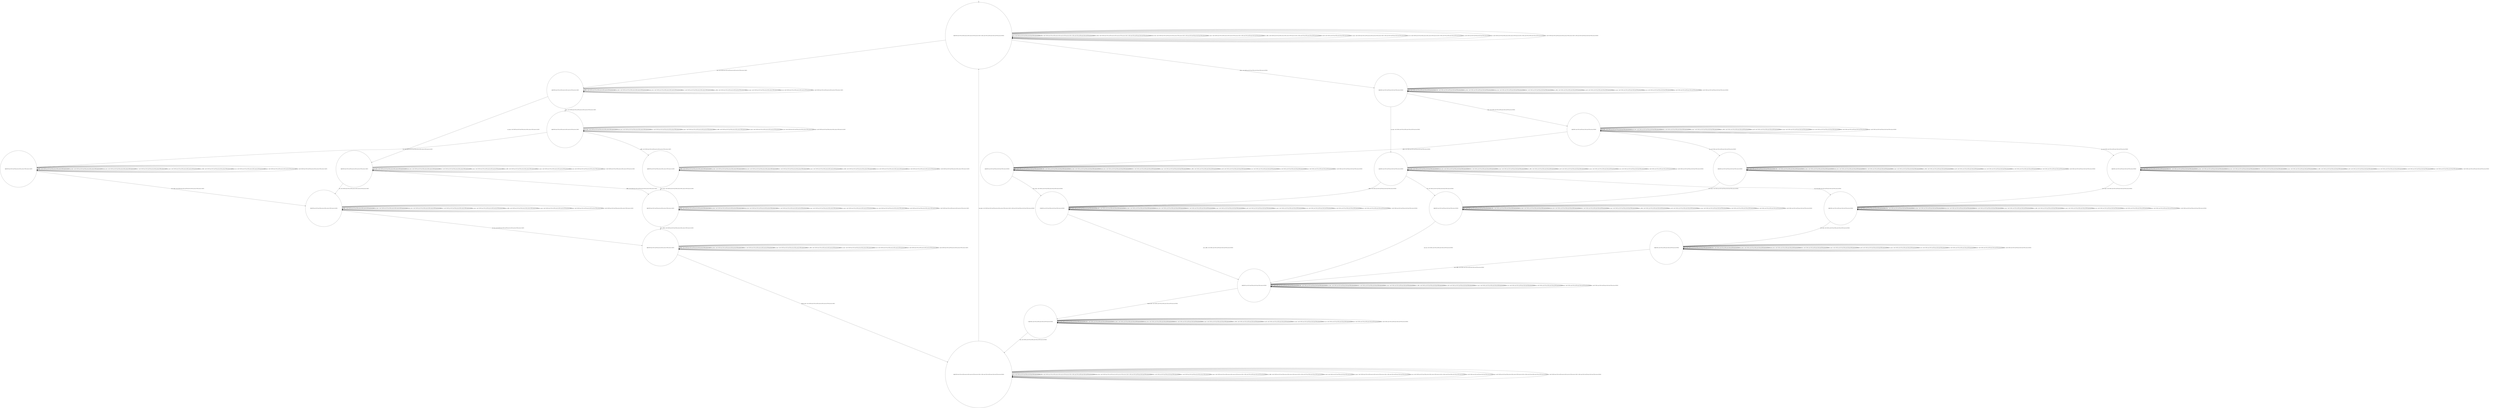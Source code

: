digraph g {
	edge [lblstyle="above, sloped"];
	s0 [shape="circle" label="0@[((EUR and COF and TEA and not DOL and not TON and not CAP) or (DOL and COF and TEA and CAP and TON and not EUR))]"];
	s1 [shape="circle" label="1@[((EUR and COF and TEA and not DOL and not TON and not CAP))]"];
	s2 [shape="circle" label="2@[((EUR and COF and TEA and not DOL and not TON and not CAP))]"];
	s3 [shape="circle" label="3@[((EUR and COF and TEA and not DOL and not TON and not CAP))]"];
	s4 [shape="circle" label="4@[((EUR and COF and TEA and not DOL and not TON and not CAP))]"];
	s5 [shape="circle" label="5@[((EUR and COF and TEA and not DOL and not TON and not CAP))]"];
	s6 [shape="circle" label="6@[((EUR and COF and TEA and not DOL and not TON and not CAP))]"];
	s7 [shape="circle" label="7@[((EUR and COF and TEA and not DOL and not TON and not CAP))]"];
	s8 [shape="circle" label="8@[((EUR and COF and TEA and not DOL and not TON and not CAP))]"];
	s9 [shape="circle" label="9@[((EUR and COF and TEA and not DOL and not TON and not CAP) or (DOL and COF and TEA and CAP and TON and not EUR))]"];
	s10 [shape="circle" label="10@[((DOL and COF and TEA and CAP and TON and not EUR))]"];
	s11 [shape="circle" label="11@[((DOL and COF and TEA and CAP and TON and not EUR))]"];
	s12 [shape="circle" label="12@[((DOL and COF and TEA and CAP and TON and not EUR))]"];
	s13 [shape="circle" label="13@[((DOL and COF and TEA and CAP and TON and not EUR))]"];
	s14 [shape="circle" label="14@[((DOL and COF and TEA and CAP and TON and not EUR))]"];
	s15 [shape="circle" label="15@[((DOL and COF and TEA and CAP and TON and not EUR))]"];
	s16 [shape="circle" label="16@[((DOL and COF and TEA and CAP and TON and not EUR))]"];
	s17 [shape="circle" label="17@[((DOL and COF and TEA and CAP and TON and not EUR))]"];
	s18 [shape="circle" label="18@[((DOL and COF and TEA and CAP and TON and not EUR))]"];
	s19 [shape="circle" label="19@[((DOL and COF and TEA and CAP and TON and not EUR))]"];
	s20 [shape="circle" label="20@[((DOL and COF and TEA and CAP and TON and not EUR))]"];
	s21 [shape="circle" label="21@[((DOL and COF and TEA and CAP and TON and not EUR))]"];
	s0 -> s0 [label="cap / nok() [((DOL and COF and TEA and CAP and TON and not EUR))]"];
	s0 -> s0 [label="coffee / nok() [((EUR and COF and TEA and not DOL and not TON and not CAP) or (DOL and COF and TEA and CAP and TON and not EUR))]"];
	s0 -> s0 [label="cup_taken / nok() [((EUR and COF and TEA and not DOL and not TON and not CAP) or (DOL and COF and TEA and CAP and TON and not EUR))]"];
	s0 -> s0 [label="display_done / nok() [((EUR and COF and TEA and not DOL and not TON and not CAP) or (DOL and COF and TEA and CAP and TON and not EUR))]"];
	s0 -> s10 [label="dollar / ok() [((DOL and COF and TEA and CAP and TON and not EUR))]"];
	s0 -> s1 [label="euro / ok() [((EUR and COF and TEA and not DOL and not TON and not CAP))]"];
	s0 -> s0 [label="no_sugar / nok() [((EUR and COF and TEA and not DOL and not TON and not CAP) or (DOL and COF and TEA and CAP and TON and not EUR))]"];
	s0 -> s0 [label="pour_coffee / nok() [((EUR and COF and TEA and not DOL and not TON and not CAP) or (DOL and COF and TEA and CAP and TON and not EUR))]"];
	s0 -> s0 [label="pour_milk / nok() [((DOL and COF and TEA and CAP and TON and not EUR))]"];
	s0 -> s0 [label="pour_sugar / nok() [((EUR and COF and TEA and not DOL and not TON and not CAP) or (DOL and COF and TEA and CAP and TON and not EUR))]"];
	s0 -> s0 [label="pour_tea / nok() [((EUR and COF and TEA and not DOL and not TON and not CAP) or (DOL and COF and TEA and CAP and TON and not EUR))]"];
	s0 -> s0 [label="ring / nok() [((DOL and COF and TEA and CAP and TON and not EUR))]"];
	s0 -> s0 [label="sugar / nok() [((EUR and COF and TEA and not DOL and not TON and not CAP) or (DOL and COF and TEA and CAP and TON and not EUR))]"];
	s0 -> s0 [label="tea / nok() [((EUR and COF and TEA and not DOL and not TON and not CAP) or (DOL and COF and TEA and CAP and TON and not EUR))]"];
	s1 -> s1 [label="coffee / nok() [((EUR and COF and TEA and not DOL and not TON and not CAP))]"];
	s1 -> s1 [label="cup_taken / nok() [((EUR and COF and TEA and not DOL and not TON and not CAP))]"];
	s1 -> s1 [label="display_done / nok() [((EUR and COF and TEA and not DOL and not TON and not CAP))]"];
	s1 -> s1 [label="euro / nok() [((EUR and COF and TEA and not DOL and not TON and not CAP))]"];
	s1 -> s2 [label="no_sugar / ok() [((EUR and COF and TEA and not DOL and not TON and not CAP))]"];
	s1 -> s1 [label="pour_coffee / nok() [((EUR and COF and TEA and not DOL and not TON and not CAP))]"];
	s1 -> s1 [label="pour_sugar / nok() [((EUR and COF and TEA and not DOL and not TON and not CAP))]"];
	s1 -> s1 [label="pour_tea / nok() [((EUR and COF and TEA and not DOL and not TON and not CAP))]"];
	s1 -> s3 [label="sugar / ok() [((EUR and COF and TEA and not DOL and not TON and not CAP))]"];
	s1 -> s1 [label="tea / nok() [((EUR and COF and TEA and not DOL and not TON and not CAP))]"];
	s2 -> s6 [label="coffee / ok() [((EUR and COF and TEA and not DOL and not TON and not CAP))]"];
	s2 -> s2 [label="cup_taken / nok() [((EUR and COF and TEA and not DOL and not TON and not CAP))]"];
	s2 -> s2 [label="display_done / nok() [((EUR and COF and TEA and not DOL and not TON and not CAP))]"];
	s2 -> s2 [label="euro / nok() [((EUR and COF and TEA and not DOL and not TON and not CAP))]"];
	s2 -> s2 [label="no_sugar / nok() [((EUR and COF and TEA and not DOL and not TON and not CAP))]"];
	s2 -> s2 [label="pour_coffee / nok() [((EUR and COF and TEA and not DOL and not TON and not CAP))]"];
	s2 -> s2 [label="pour_sugar / nok() [((EUR and COF and TEA and not DOL and not TON and not CAP))]"];
	s2 -> s2 [label="pour_tea / nok() [((EUR and COF and TEA and not DOL and not TON and not CAP))]"];
	s2 -> s2 [label="sugar / void() [((EUR and COF and TEA and not DOL and not TON and not CAP))]"];
	s2 -> s7 [label="tea / ok() [((EUR and COF and TEA and not DOL and not TON and not CAP))]"];
	s3 -> s4 [label="coffee / ok() [((EUR and COF and TEA and not DOL and not TON and not CAP))]"];
	s3 -> s3 [label="cup_taken / nok() [((EUR and COF and TEA and not DOL and not TON and not CAP))]"];
	s3 -> s3 [label="display_done / nok() [((EUR and COF and TEA and not DOL and not TON and not CAP))]"];
	s3 -> s3 [label="euro / nok() [((EUR and COF and TEA and not DOL and not TON and not CAP))]"];
	s3 -> s3 [label="no_sugar / void() [((EUR and COF and TEA and not DOL and not TON and not CAP))]"];
	s3 -> s3 [label="pour_coffee / nok() [((EUR and COF and TEA and not DOL and not TON and not CAP))]"];
	s3 -> s3 [label="pour_sugar / nok() [((EUR and COF and TEA and not DOL and not TON and not CAP))]"];
	s3 -> s3 [label="pour_tea / nok() [((EUR and COF and TEA and not DOL and not TON and not CAP))]"];
	s3 -> s3 [label="sugar / nok() [((EUR and COF and TEA and not DOL and not TON and not CAP))]"];
	s3 -> s5 [label="tea / ok() [((EUR and COF and TEA and not DOL and not TON and not CAP))]"];
	s4 -> s4 [label="coffee / nok() [((EUR and COF and TEA and not DOL and not TON and not CAP))]"];
	s4 -> s4 [label="cup_taken / nok() [((EUR and COF and TEA and not DOL and not TON and not CAP))]"];
	s4 -> s4 [label="display_done / nok() [((EUR and COF and TEA and not DOL and not TON and not CAP))]"];
	s4 -> s4 [label="euro / nok() [((EUR and COF and TEA and not DOL and not TON and not CAP))]"];
	s4 -> s4 [label="no_sugar / nok() [((EUR and COF and TEA and not DOL and not TON and not CAP))]"];
	s4 -> s4 [label="pour_coffee / nok() [((EUR and COF and TEA and not DOL and not TON and not CAP))]"];
	s4 -> s6 [label="pour_sugar / ok() [((EUR and COF and TEA and not DOL and not TON and not CAP))]"];
	s4 -> s4 [label="pour_tea / nok() [((EUR and COF and TEA and not DOL and not TON and not CAP))]"];
	s4 -> s4 [label="sugar / nok() [((EUR and COF and TEA and not DOL and not TON and not CAP))]"];
	s4 -> s4 [label="tea / void() [((EUR and COF and TEA and not DOL and not TON and not CAP))]"];
	s5 -> s5 [label="coffee / void() [((EUR and COF and TEA and not DOL and not TON and not CAP))]"];
	s5 -> s5 [label="cup_taken / nok() [((EUR and COF and TEA and not DOL and not TON and not CAP))]"];
	s5 -> s5 [label="display_done / nok() [((EUR and COF and TEA and not DOL and not TON and not CAP))]"];
	s5 -> s5 [label="euro / nok() [((EUR and COF and TEA and not DOL and not TON and not CAP))]"];
	s5 -> s5 [label="no_sugar / nok() [((EUR and COF and TEA and not DOL and not TON and not CAP))]"];
	s5 -> s5 [label="pour_coffee / nok() [((EUR and COF and TEA and not DOL and not TON and not CAP))]"];
	s5 -> s7 [label="pour_sugar / ok() [((EUR and COF and TEA and not DOL and not TON and not CAP))]"];
	s5 -> s5 [label="pour_tea / nok() [((EUR and COF and TEA and not DOL and not TON and not CAP))]"];
	s5 -> s5 [label="sugar / nok() [((EUR and COF and TEA and not DOL and not TON and not CAP))]"];
	s5 -> s5 [label="tea / nok() [((EUR and COF and TEA and not DOL and not TON and not CAP))]"];
	s6 -> s6 [label="coffee / nok() [((EUR and COF and TEA and not DOL and not TON and not CAP))]"];
	s6 -> s6 [label="cup_taken / nok() [((EUR and COF and TEA and not DOL and not TON and not CAP))]"];
	s6 -> s6 [label="display_done / nok() [((EUR and COF and TEA and not DOL and not TON and not CAP))]"];
	s6 -> s6 [label="euro / nok() [((EUR and COF and TEA and not DOL and not TON and not CAP))]"];
	s6 -> s6 [label="no_sugar / nok() [((EUR and COF and TEA and not DOL and not TON and not CAP))]"];
	s6 -> s8 [label="pour_coffee / ok() [((EUR and COF and TEA and not DOL and not TON and not CAP))]"];
	s6 -> s6 [label="pour_sugar / nok() [((EUR and COF and TEA and not DOL and not TON and not CAP))]"];
	s6 -> s6 [label="pour_tea / nok() [((EUR and COF and TEA and not DOL and not TON and not CAP))]"];
	s6 -> s6 [label="sugar / nok() [((EUR and COF and TEA and not DOL and not TON and not CAP))]"];
	s6 -> s6 [label="tea / void() [((EUR and COF and TEA and not DOL and not TON and not CAP))]"];
	s7 -> s7 [label="coffee / void() [((EUR and COF and TEA and not DOL and not TON and not CAP))]"];
	s7 -> s7 [label="cup_taken / nok() [((EUR and COF and TEA and not DOL and not TON and not CAP))]"];
	s7 -> s7 [label="display_done / nok() [((EUR and COF and TEA and not DOL and not TON and not CAP))]"];
	s7 -> s7 [label="euro / nok() [((EUR and COF and TEA and not DOL and not TON and not CAP))]"];
	s7 -> s7 [label="no_sugar / nok() [((EUR and COF and TEA and not DOL and not TON and not CAP))]"];
	s7 -> s7 [label="pour_coffee / nok() [((EUR and COF and TEA and not DOL and not TON and not CAP))]"];
	s7 -> s7 [label="pour_sugar / nok() [((EUR and COF and TEA and not DOL and not TON and not CAP))]"];
	s7 -> s8 [label="pour_tea / ok() [((EUR and COF and TEA and not DOL and not TON and not CAP))]"];
	s7 -> s7 [label="sugar / nok() [((EUR and COF and TEA and not DOL and not TON and not CAP))]"];
	s7 -> s7 [label="tea / nok() [((EUR and COF and TEA and not DOL and not TON and not CAP))]"];
	s8 -> s8 [label="coffee / nok() [((EUR and COF and TEA and not DOL and not TON and not CAP))]"];
	s8 -> s8 [label="cup_taken / nok() [((EUR and COF and TEA and not DOL and not TON and not CAP))]"];
	s8 -> s9 [label="display_done / ok() [((EUR and COF and TEA and not DOL and not TON and not CAP))]"];
	s8 -> s8 [label="euro / nok() [((EUR and COF and TEA and not DOL and not TON and not CAP))]"];
	s8 -> s8 [label="no_sugar / nok() [((EUR and COF and TEA and not DOL and not TON and not CAP))]"];
	s8 -> s8 [label="pour_coffee / nok() [((EUR and COF and TEA and not DOL and not TON and not CAP))]"];
	s8 -> s8 [label="pour_sugar / nok() [((EUR and COF and TEA and not DOL and not TON and not CAP))]"];
	s8 -> s8 [label="pour_tea / nok() [((EUR and COF and TEA and not DOL and not TON and not CAP))]"];
	s8 -> s8 [label="sugar / nok() [((EUR and COF and TEA and not DOL and not TON and not CAP))]"];
	s8 -> s8 [label="tea / nok() [((EUR and COF and TEA and not DOL and not TON and not CAP))]"];
	s9 -> s9 [label="cap / nok() [((DOL and COF and TEA and CAP and TON and not EUR))]"];
	s9 -> s9 [label="coffee / nok() [((EUR and COF and TEA and not DOL and not TON and not CAP) or (DOL and COF and TEA and CAP and TON and not EUR))]"];
	s9 -> s0 [label="cup_taken / ok() [((EUR and COF and TEA and not DOL and not TON and not CAP) or (DOL and COF and TEA and CAP and TON and not EUR))]"];
	s9 -> s9 [label="display_done / nok() [((EUR and COF and TEA and not DOL and not TON and not CAP) or (DOL and COF and TEA and CAP and TON and not EUR))]"];
	s9 -> s9 [label="dollar / nok() [((DOL and COF and TEA and CAP and TON and not EUR))]"];
	s9 -> s9 [label="euro / nok() [((EUR and COF and TEA and not DOL and not TON and not CAP))]"];
	s9 -> s9 [label="no_sugar / nok() [((EUR and COF and TEA and not DOL and not TON and not CAP) or (DOL and COF and TEA and CAP and TON and not EUR))]"];
	s9 -> s9 [label="pour_coffee / nok() [((EUR and COF and TEA and not DOL and not TON and not CAP) or (DOL and COF and TEA and CAP and TON and not EUR))]"];
	s9 -> s9 [label="pour_milk / nok() [((DOL and COF and TEA and CAP and TON and not EUR))]"];
	s9 -> s9 [label="pour_sugar / nok() [((EUR and COF and TEA and not DOL and not TON and not CAP) or (DOL and COF and TEA and CAP and TON and not EUR))]"];
	s9 -> s9 [label="pour_tea / nok() [((EUR and COF and TEA and not DOL and not TON and not CAP) or (DOL and COF and TEA and CAP and TON and not EUR))]"];
	s9 -> s9 [label="ring / nok() [((DOL and COF and TEA and CAP and TON and not EUR))]"];
	s9 -> s9 [label="sugar / nok() [((EUR and COF and TEA and not DOL and not TON and not CAP) or (DOL and COF and TEA and CAP and TON and not EUR))]"];
	s9 -> s9 [label="tea / nok() [((EUR and COF and TEA and not DOL and not TON and not CAP) or (DOL and COF and TEA and CAP and TON and not EUR))]"];
	s10 -> s10 [label="cap / nok() [((DOL and COF and TEA and CAP and TON and not EUR))]"];
	s10 -> s10 [label="coffee / nok() [((DOL and COF and TEA and CAP and TON and not EUR))]"];
	s10 -> s10 [label="cup_taken / nok() [((DOL and COF and TEA and CAP and TON and not EUR))]"];
	s10 -> s10 [label="display_done / nok() [((DOL and COF and TEA and CAP and TON and not EUR))]"];
	s10 -> s10 [label="dollar / nok() [((DOL and COF and TEA and CAP and TON and not EUR))]"];
	s10 -> s11 [label="no_sugar / ok() [((DOL and COF and TEA and CAP and TON and not EUR))]"];
	s10 -> s10 [label="pour_coffee / nok() [((DOL and COF and TEA and CAP and TON and not EUR))]"];
	s10 -> s10 [label="pour_milk / nok() [((DOL and COF and TEA and CAP and TON and not EUR))]"];
	s10 -> s10 [label="pour_sugar / nok() [((DOL and COF and TEA and CAP and TON and not EUR))]"];
	s10 -> s10 [label="pour_tea / nok() [((DOL and COF and TEA and CAP and TON and not EUR))]"];
	s10 -> s10 [label="ring / nok() [((DOL and COF and TEA and CAP and TON and not EUR))]"];
	s10 -> s12 [label="sugar / ok() [((DOL and COF and TEA and CAP and TON and not EUR))]"];
	s10 -> s10 [label="tea / nok() [((DOL and COF and TEA and CAP and TON and not EUR))]"];
	s11 -> s16 [label="cap / ok() [((DOL and COF and TEA and CAP and TON and not EUR))]"];
	s11 -> s17 [label="coffee / ok() [((DOL and COF and TEA and CAP and TON and not EUR))]"];
	s11 -> s11 [label="cup_taken / nok() [((DOL and COF and TEA and CAP and TON and not EUR))]"];
	s11 -> s11 [label="display_done / nok() [((DOL and COF and TEA and CAP and TON and not EUR))]"];
	s11 -> s11 [label="dollar / nok() [((DOL and COF and TEA and CAP and TON and not EUR))]"];
	s11 -> s11 [label="no_sugar / nok() [((DOL and COF and TEA and CAP and TON and not EUR))]"];
	s11 -> s11 [label="pour_coffee / nok() [((DOL and COF and TEA and CAP and TON and not EUR))]"];
	s11 -> s11 [label="pour_milk / nok() [((DOL and COF and TEA and CAP and TON and not EUR))]"];
	s11 -> s11 [label="pour_sugar / nok() [((DOL and COF and TEA and CAP and TON and not EUR))]"];
	s11 -> s11 [label="pour_tea / nok() [((DOL and COF and TEA and CAP and TON and not EUR))]"];
	s11 -> s11 [label="ring / nok() [((DOL and COF and TEA and CAP and TON and not EUR))]"];
	s11 -> s11 [label="sugar / void() [((DOL and COF and TEA and CAP and TON and not EUR))]"];
	s11 -> s18 [label="tea / ok() [((DOL and COF and TEA and CAP and TON and not EUR))]"];
	s12 -> s13 [label="cap / ok() [((DOL and COF and TEA and CAP and TON and not EUR))]"];
	s12 -> s14 [label="coffee / ok() [((DOL and COF and TEA and CAP and TON and not EUR))]"];
	s12 -> s12 [label="cup_taken / nok() [((DOL and COF and TEA and CAP and TON and not EUR))]"];
	s12 -> s12 [label="display_done / nok() [((DOL and COF and TEA and CAP and TON and not EUR))]"];
	s12 -> s12 [label="dollar / nok() [((DOL and COF and TEA and CAP and TON and not EUR))]"];
	s12 -> s12 [label="no_sugar / void() [((DOL and COF and TEA and CAP and TON and not EUR))]"];
	s12 -> s12 [label="pour_coffee / nok() [((DOL and COF and TEA and CAP and TON and not EUR))]"];
	s12 -> s12 [label="pour_milk / nok() [((DOL and COF and TEA and CAP and TON and not EUR))]"];
	s12 -> s12 [label="pour_sugar / nok() [((DOL and COF and TEA and CAP and TON and not EUR))]"];
	s12 -> s12 [label="pour_tea / nok() [((DOL and COF and TEA and CAP and TON and not EUR))]"];
	s12 -> s12 [label="ring / nok() [((DOL and COF and TEA and CAP and TON and not EUR))]"];
	s12 -> s12 [label="sugar / nok() [((DOL and COF and TEA and CAP and TON and not EUR))]"];
	s12 -> s15 [label="tea / ok() [((DOL and COF and TEA and CAP and TON and not EUR))]"];
	s13 -> s13 [label="cap / nok() [((DOL and COF and TEA and CAP and TON and not EUR))]"];
	s13 -> s13 [label="coffee / void() [((DOL and COF and TEA and CAP and TON and not EUR))]"];
	s13 -> s13 [label="cup_taken / nok() [((DOL and COF and TEA and CAP and TON and not EUR))]"];
	s13 -> s13 [label="display_done / nok() [((DOL and COF and TEA and CAP and TON and not EUR))]"];
	s13 -> s13 [label="dollar / nok() [((DOL and COF and TEA and CAP and TON and not EUR))]"];
	s13 -> s13 [label="no_sugar / nok() [((DOL and COF and TEA and CAP and TON and not EUR))]"];
	s13 -> s13 [label="pour_coffee / nok() [((DOL and COF and TEA and CAP and TON and not EUR))]"];
	s13 -> s13 [label="pour_milk / nok() [((DOL and COF and TEA and CAP and TON and not EUR))]"];
	s13 -> s16 [label="pour_sugar / ok() [((DOL and COF and TEA and CAP and TON and not EUR))]"];
	s13 -> s13 [label="pour_tea / nok() [((DOL and COF and TEA and CAP and TON and not EUR))]"];
	s13 -> s13 [label="ring / nok() [((DOL and COF and TEA and CAP and TON and not EUR))]"];
	s13 -> s13 [label="sugar / nok() [((DOL and COF and TEA and CAP and TON and not EUR))]"];
	s13 -> s13 [label="tea / void() [((DOL and COF and TEA and CAP and TON and not EUR))]"];
	s14 -> s14 [label="cap / void() [((DOL and COF and TEA and CAP and TON and not EUR))]"];
	s14 -> s14 [label="coffee / nok() [((DOL and COF and TEA and CAP and TON and not EUR))]"];
	s14 -> s14 [label="cup_taken / nok() [((DOL and COF and TEA and CAP and TON and not EUR))]"];
	s14 -> s14 [label="display_done / nok() [((DOL and COF and TEA and CAP and TON and not EUR))]"];
	s14 -> s14 [label="dollar / nok() [((DOL and COF and TEA and CAP and TON and not EUR))]"];
	s14 -> s14 [label="no_sugar / nok() [((DOL and COF and TEA and CAP and TON and not EUR))]"];
	s14 -> s14 [label="pour_coffee / nok() [((DOL and COF and TEA and CAP and TON and not EUR))]"];
	s14 -> s14 [label="pour_milk / nok() [((DOL and COF and TEA and CAP and TON and not EUR))]"];
	s14 -> s17 [label="pour_sugar / ok() [((DOL and COF and TEA and CAP and TON and not EUR))]"];
	s14 -> s14 [label="pour_tea / nok() [((DOL and COF and TEA and CAP and TON and not EUR))]"];
	s14 -> s14 [label="ring / nok() [((DOL and COF and TEA and CAP and TON and not EUR))]"];
	s14 -> s14 [label="sugar / nok() [((DOL and COF and TEA and CAP and TON and not EUR))]"];
	s14 -> s14 [label="tea / void() [((DOL and COF and TEA and CAP and TON and not EUR))]"];
	s15 -> s15 [label="cap / void() [((DOL and COF and TEA and CAP and TON and not EUR))]"];
	s15 -> s15 [label="coffee / void() [((DOL and COF and TEA and CAP and TON and not EUR))]"];
	s15 -> s15 [label="cup_taken / nok() [((DOL and COF and TEA and CAP and TON and not EUR))]"];
	s15 -> s15 [label="display_done / nok() [((DOL and COF and TEA and CAP and TON and not EUR))]"];
	s15 -> s15 [label="dollar / nok() [((DOL and COF and TEA and CAP and TON and not EUR))]"];
	s15 -> s15 [label="no_sugar / nok() [((DOL and COF and TEA and CAP and TON and not EUR))]"];
	s15 -> s15 [label="pour_coffee / nok() [((DOL and COF and TEA and CAP and TON and not EUR))]"];
	s15 -> s15 [label="pour_milk / nok() [((DOL and COF and TEA and CAP and TON and not EUR))]"];
	s15 -> s18 [label="pour_sugar / ok() [((DOL and COF and TEA and CAP and TON and not EUR))]"];
	s15 -> s15 [label="pour_tea / nok() [((DOL and COF and TEA and CAP and TON and not EUR))]"];
	s15 -> s15 [label="ring / nok() [((DOL and COF and TEA and CAP and TON and not EUR))]"];
	s15 -> s15 [label="sugar / nok() [((DOL and COF and TEA and CAP and TON and not EUR))]"];
	s15 -> s15 [label="tea / nok() [((DOL and COF and TEA and CAP and TON and not EUR))]"];
	s16 -> s16 [label="cap / nok() [((DOL and COF and TEA and CAP and TON and not EUR))]"];
	s16 -> s16 [label="coffee / void() [((DOL and COF and TEA and CAP and TON and not EUR))]"];
	s16 -> s16 [label="cup_taken / nok() [((DOL and COF and TEA and CAP and TON and not EUR))]"];
	s16 -> s16 [label="display_done / nok() [((DOL and COF and TEA and CAP and TON and not EUR))]"];
	s16 -> s16 [label="dollar / nok() [((DOL and COF and TEA and CAP and TON and not EUR))]"];
	s16 -> s16 [label="no_sugar / nok() [((DOL and COF and TEA and CAP and TON and not EUR))]"];
	s16 -> s16 [label="pour_coffee / nok() [((DOL and COF and TEA and CAP and TON and not EUR))]"];
	s16 -> s20 [label="pour_milk / ok() [((DOL and COF and TEA and CAP and TON and not EUR))]"];
	s16 -> s16 [label="pour_sugar / nok() [((DOL and COF and TEA and CAP and TON and not EUR))]"];
	s16 -> s16 [label="pour_tea / nok() [((DOL and COF and TEA and CAP and TON and not EUR))]"];
	s16 -> s16 [label="ring / nok() [((DOL and COF and TEA and CAP and TON and not EUR))]"];
	s16 -> s16 [label="sugar / nok() [((DOL and COF and TEA and CAP and TON and not EUR))]"];
	s16 -> s16 [label="tea / void() [((DOL and COF and TEA and CAP and TON and not EUR))]"];
	s17 -> s17 [label="cap / void() [((DOL and COF and TEA and CAP and TON and not EUR))]"];
	s17 -> s17 [label="coffee / nok() [((DOL and COF and TEA and CAP and TON and not EUR))]"];
	s17 -> s17 [label="cup_taken / nok() [((DOL and COF and TEA and CAP and TON and not EUR))]"];
	s17 -> s17 [label="display_done / nok() [((DOL and COF and TEA and CAP and TON and not EUR))]"];
	s17 -> s17 [label="dollar / nok() [((DOL and COF and TEA and CAP and TON and not EUR))]"];
	s17 -> s17 [label="no_sugar / nok() [((DOL and COF and TEA and CAP and TON and not EUR))]"];
	s17 -> s19 [label="pour_coffee / ok() [((DOL and COF and TEA and CAP and TON and not EUR))]"];
	s17 -> s17 [label="pour_milk / nok() [((DOL and COF and TEA and CAP and TON and not EUR))]"];
	s17 -> s17 [label="pour_sugar / nok() [((DOL and COF and TEA and CAP and TON and not EUR))]"];
	s17 -> s17 [label="pour_tea / nok() [((DOL and COF and TEA and CAP and TON and not EUR))]"];
	s17 -> s17 [label="ring / nok() [((DOL and COF and TEA and CAP and TON and not EUR))]"];
	s17 -> s17 [label="sugar / nok() [((DOL and COF and TEA and CAP and TON and not EUR))]"];
	s17 -> s17 [label="tea / void() [((DOL and COF and TEA and CAP and TON and not EUR))]"];
	s18 -> s18 [label="cap / void() [((DOL and COF and TEA and CAP and TON and not EUR))]"];
	s18 -> s18 [label="coffee / void() [((DOL and COF and TEA and CAP and TON and not EUR))]"];
	s18 -> s18 [label="cup_taken / nok() [((DOL and COF and TEA and CAP and TON and not EUR))]"];
	s18 -> s18 [label="display_done / nok() [((DOL and COF and TEA and CAP and TON and not EUR))]"];
	s18 -> s18 [label="dollar / nok() [((DOL and COF and TEA and CAP and TON and not EUR))]"];
	s18 -> s18 [label="no_sugar / nok() [((DOL and COF and TEA and CAP and TON and not EUR))]"];
	s18 -> s18 [label="pour_coffee / nok() [((DOL and COF and TEA and CAP and TON and not EUR))]"];
	s18 -> s18 [label="pour_milk / nok() [((DOL and COF and TEA and CAP and TON and not EUR))]"];
	s18 -> s18 [label="pour_sugar / nok() [((DOL and COF and TEA and CAP and TON and not EUR))]"];
	s18 -> s19 [label="pour_tea / ok() [((DOL and COF and TEA and CAP and TON and not EUR))]"];
	s18 -> s18 [label="ring / nok() [((DOL and COF and TEA and CAP and TON and not EUR))]"];
	s18 -> s18 [label="sugar / nok() [((DOL and COF and TEA and CAP and TON and not EUR))]"];
	s18 -> s18 [label="tea / nok() [((DOL and COF and TEA and CAP and TON and not EUR))]"];
	s19 -> s19 [label="cap / nok() [((DOL and COF and TEA and CAP and TON and not EUR))]"];
	s19 -> s19 [label="coffee / nok() [((DOL and COF and TEA and CAP and TON and not EUR))]"];
	s19 -> s19 [label="cup_taken / nok() [((DOL and COF and TEA and CAP and TON and not EUR))]"];
	s19 -> s21 [label="display_done / ok() [((DOL and COF and TEA and CAP and TON and not EUR))]"];
	s19 -> s19 [label="dollar / nok() [((DOL and COF and TEA and CAP and TON and not EUR))]"];
	s19 -> s19 [label="no_sugar / nok() [((DOL and COF and TEA and CAP and TON and not EUR))]"];
	s19 -> s19 [label="pour_coffee / nok() [((DOL and COF and TEA and CAP and TON and not EUR))]"];
	s19 -> s19 [label="pour_milk / nok() [((DOL and COF and TEA and CAP and TON and not EUR))]"];
	s19 -> s19 [label="pour_sugar / nok() [((DOL and COF and TEA and CAP and TON and not EUR))]"];
	s19 -> s19 [label="pour_tea / nok() [((DOL and COF and TEA and CAP and TON and not EUR))]"];
	s19 -> s19 [label="ring / nok() [((DOL and COF and TEA and CAP and TON and not EUR))]"];
	s19 -> s19 [label="sugar / nok() [((DOL and COF and TEA and CAP and TON and not EUR))]"];
	s19 -> s19 [label="tea / nok() [((DOL and COF and TEA and CAP and TON and not EUR))]"];
	s20 -> s20 [label="cap / nok() [((DOL and COF and TEA and CAP and TON and not EUR))]"];
	s20 -> s20 [label="coffee / nok() [((DOL and COF and TEA and CAP and TON and not EUR))]"];
	s20 -> s20 [label="cup_taken / nok() [((DOL and COF and TEA and CAP and TON and not EUR))]"];
	s20 -> s20 [label="display_done / nok() [((DOL and COF and TEA and CAP and TON and not EUR))]"];
	s20 -> s20 [label="dollar / nok() [((DOL and COF and TEA and CAP and TON and not EUR))]"];
	s20 -> s20 [label="no_sugar / nok() [((DOL and COF and TEA and CAP and TON and not EUR))]"];
	s20 -> s19 [label="pour_coffee / ok() [((DOL and COF and TEA and CAP and TON and not EUR))]"];
	s20 -> s20 [label="pour_milk / nok() [((DOL and COF and TEA and CAP and TON and not EUR))]"];
	s20 -> s20 [label="pour_sugar / nok() [((DOL and COF and TEA and CAP and TON and not EUR))]"];
	s20 -> s20 [label="pour_tea / nok() [((DOL and COF and TEA and CAP and TON and not EUR))]"];
	s20 -> s20 [label="ring / nok() [((DOL and COF and TEA and CAP and TON and not EUR))]"];
	s20 -> s20 [label="sugar / nok() [((DOL and COF and TEA and CAP and TON and not EUR))]"];
	s20 -> s20 [label="tea / nok() [((DOL and COF and TEA and CAP and TON and not EUR))]"];
	s21 -> s21 [label="cap / nok() [((DOL and COF and TEA and CAP and TON and not EUR))]"];
	s21 -> s21 [label="coffee / nok() [((DOL and COF and TEA and CAP and TON and not EUR))]"];
	s21 -> s21 [label="cup_taken / nok() [((DOL and COF and TEA and CAP and TON and not EUR))]"];
	s21 -> s21 [label="display_done / nok() [((DOL and COF and TEA and CAP and TON and not EUR))]"];
	s21 -> s21 [label="dollar / nok() [((DOL and COF and TEA and CAP and TON and not EUR))]"];
	s21 -> s21 [label="no_sugar / nok() [((DOL and COF and TEA and CAP and TON and not EUR))]"];
	s21 -> s21 [label="pour_coffee / nok() [((DOL and COF and TEA and CAP and TON and not EUR))]"];
	s21 -> s21 [label="pour_milk / nok() [((DOL and COF and TEA and CAP and TON and not EUR))]"];
	s21 -> s21 [label="pour_sugar / nok() [((DOL and COF and TEA and CAP and TON and not EUR))]"];
	s21 -> s21 [label="pour_tea / nok() [((DOL and COF and TEA and CAP and TON and not EUR))]"];
	s21 -> s9 [label="ring / ok() [((DOL and COF and TEA and CAP and TON and not EUR))]"];
	s21 -> s21 [label="sugar / nok() [((DOL and COF and TEA and CAP and TON and not EUR))]"];
	s21 -> s21 [label="tea / nok() [((DOL and COF and TEA and CAP and TON and not EUR))]"];
	__start0 [label="" shape="none" width="0" height="0"];
	__start0 -> s0;
}